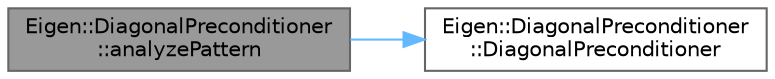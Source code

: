 digraph "Eigen::DiagonalPreconditioner::analyzePattern"
{
 // LATEX_PDF_SIZE
  bgcolor="transparent";
  edge [fontname=Helvetica,fontsize=10,labelfontname=Helvetica,labelfontsize=10];
  node [fontname=Helvetica,fontsize=10,shape=box,height=0.2,width=0.4];
  rankdir="LR";
  Node1 [id="Node000001",label="Eigen::DiagonalPreconditioner\l::analyzePattern",height=0.2,width=0.4,color="gray40", fillcolor="grey60", style="filled", fontcolor="black",tooltip=" "];
  Node1 -> Node2 [id="edge1_Node000001_Node000002",color="steelblue1",style="solid",tooltip=" "];
  Node2 [id="Node000002",label="Eigen::DiagonalPreconditioner\l::DiagonalPreconditioner",height=0.2,width=0.4,color="grey40", fillcolor="white", style="filled",URL="$class_eigen_1_1_diagonal_preconditioner.html#ae7d19e26de3f8c96f659356b9453a788",tooltip=" "];
}
